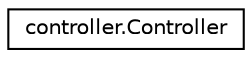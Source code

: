 digraph "Grafico della gerarchia delle classi"
{
 // LATEX_PDF_SIZE
  edge [fontname="Helvetica",fontsize="10",labelfontname="Helvetica",labelfontsize="10"];
  node [fontname="Helvetica",fontsize="10",shape=record];
  rankdir="LR";
  Node0 [label="controller.Controller",height=0.2,width=0.4,color="black", fillcolor="white", style="filled",URL="$classcontroller_1_1Controller.html",tooltip=" "];
}
